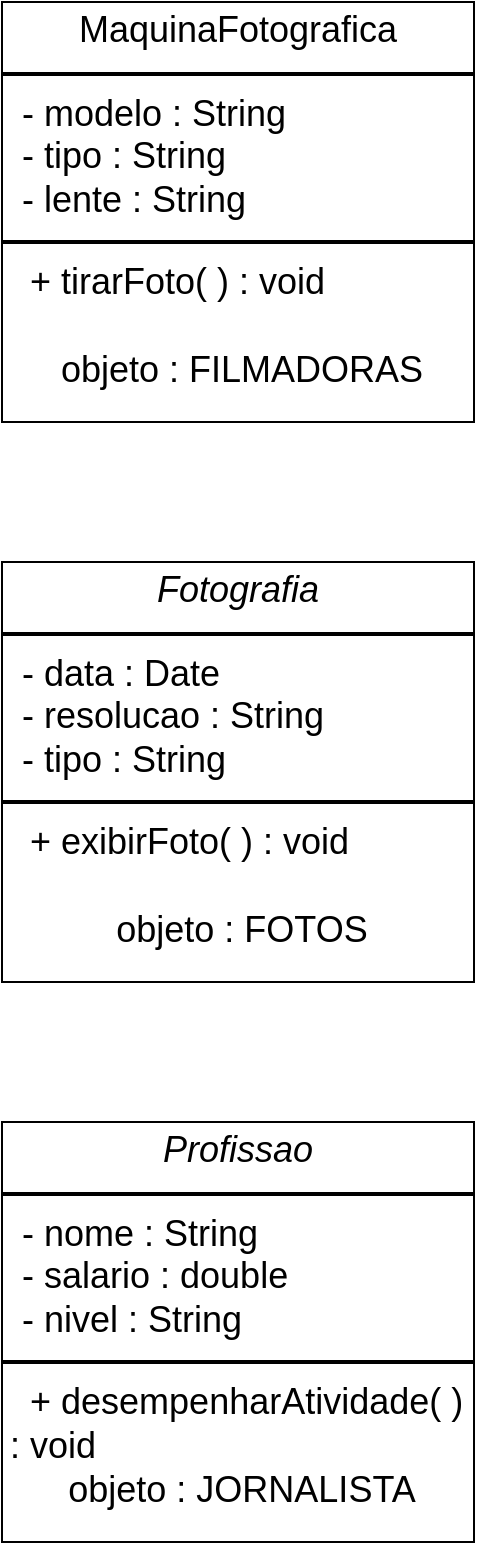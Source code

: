 <mxfile version="28.2.0">
  <diagram name="Página-1" id="EBlBcjsgiqybyoaVXMJo">
    <mxGraphModel dx="1034" dy="666" grid="1" gridSize="10" guides="1" tooltips="1" connect="1" arrows="1" fold="1" page="1" pageScale="1" pageWidth="827" pageHeight="1169" math="0" shadow="0">
      <root>
        <mxCell id="0" />
        <mxCell id="1" parent="0" />
        <mxCell id="r_no8S8ep1QUASbqZUwo-1" value="&lt;p style=&quot;text-align: center; margin: 4px 0px 0px;&quot;&gt;MaquinaFotografica&lt;/p&gt;&lt;hr style=&quot;text-align: center; border-style: solid;&quot;&gt;&lt;p style=&quot;margin:0px;margin-left:4px;&quot;&gt;&lt;/p&gt;&lt;div&gt;&lt;span style=&quot;background-color: transparent; color: light-dark(rgb(0, 0, 0), rgb(255, 255, 255));&quot;&gt;&amp;nbsp; - modelo : String&lt;/span&gt;&lt;/div&gt;&lt;div&gt;&lt;span style=&quot;background-color: transparent; color: light-dark(rgb(0, 0, 0), rgb(255, 255, 255));&quot;&gt;&amp;nbsp; - tipo : String&lt;/span&gt;&lt;/div&gt;&lt;div&gt;&lt;span style=&quot;background-color: transparent; color: light-dark(rgb(0, 0, 0), rgb(255, 255, 255));&quot;&gt;&amp;nbsp; - lente : String&lt;/span&gt;&lt;/div&gt;&lt;hr style=&quot;border-style:solid;&quot;&gt;&lt;p style=&quot;margin: 0px 0px 0px 4px;&quot;&gt;&amp;nbsp; + tirarFoto( ) : void&lt;/p&gt;&lt;p style=&quot;margin: 0px 0px 0px 4px;&quot;&gt;&lt;br&gt;&lt;/p&gt;&lt;p style=&quot;text-align: center; margin: 0px 0px 0px 4px;&quot;&gt;objeto : FILMADORAS&lt;/p&gt;" style="verticalAlign=top;align=left;overflow=fill;html=1;whiteSpace=wrap;fontSize=18;" parent="1" vertex="1">
          <mxGeometry x="296" y="160" width="236" height="210" as="geometry" />
        </mxCell>
        <mxCell id="r_no8S8ep1QUASbqZUwo-2" value="&lt;p style=&quot;text-align: center; margin: 4px 0px 0px;&quot;&gt;&lt;i&gt;Fotografia&lt;/i&gt;&lt;/p&gt;&lt;hr style=&quot;text-align: center; border-style: solid;&quot;&gt;&lt;p style=&quot;margin:0px;margin-left:4px;&quot;&gt;&lt;/p&gt;&lt;div&gt;&lt;span style=&quot;background-color: transparent; color: light-dark(rgb(0, 0, 0), rgb(255, 255, 255));&quot;&gt;&amp;nbsp; - data : Date&lt;/span&gt;&lt;/div&gt;&lt;div&gt;&lt;span style=&quot;background-color: transparent; color: light-dark(rgb(0, 0, 0), rgb(255, 255, 255));&quot;&gt;&amp;nbsp; - resolucao : String&lt;/span&gt;&lt;/div&gt;&lt;div&gt;&lt;span style=&quot;background-color: transparent; color: light-dark(rgb(0, 0, 0), rgb(255, 255, 255));&quot;&gt;&amp;nbsp; - tipo : String&lt;/span&gt;&lt;/div&gt;&lt;hr style=&quot;border-style:solid;&quot;&gt;&lt;p style=&quot;margin: 0px 0px 0px 4px;&quot;&gt;&amp;nbsp; + exibirFoto( ) : void&lt;/p&gt;&lt;p style=&quot;margin: 0px 0px 0px 4px;&quot;&gt;&lt;br&gt;&lt;/p&gt;&lt;p style=&quot;text-align: center; margin: 0px 0px 0px 4px;&quot;&gt;objeto : FOTOS&lt;/p&gt;" style="verticalAlign=top;align=left;overflow=fill;html=1;whiteSpace=wrap;fontSize=18;" parent="1" vertex="1">
          <mxGeometry x="296" y="440" width="236" height="210" as="geometry" />
        </mxCell>
        <mxCell id="r_no8S8ep1QUASbqZUwo-3" value="&lt;p style=&quot;text-align: center; margin: 4px 0px 0px;&quot;&gt;&lt;i&gt;Profissao&lt;/i&gt;&lt;/p&gt;&lt;hr style=&quot;text-align: center; border-style: solid;&quot;&gt;&lt;p style=&quot;margin:0px;margin-left:4px;&quot;&gt;&lt;/p&gt;&lt;div&gt;&lt;span style=&quot;background-color: transparent; color: light-dark(rgb(0, 0, 0), rgb(255, 255, 255));&quot;&gt;&amp;nbsp; - nome : String&lt;/span&gt;&lt;/div&gt;&lt;div&gt;&lt;span style=&quot;background-color: transparent; color: light-dark(rgb(0, 0, 0), rgb(255, 255, 255));&quot;&gt;&amp;nbsp; - salario : double&lt;/span&gt;&lt;/div&gt;&lt;div&gt;&lt;span style=&quot;background-color: transparent; color: light-dark(rgb(0, 0, 0), rgb(255, 255, 255));&quot;&gt;&amp;nbsp; - nivel : String&lt;/span&gt;&lt;/div&gt;&lt;hr style=&quot;border-style:solid;&quot;&gt;&lt;p style=&quot;margin: 0px 0px 0px 4px;&quot;&gt;&amp;nbsp; + desempenharAtividade( ) : void&lt;/p&gt;&lt;p style=&quot;text-align: center; margin: 0px 0px 0px 4px;&quot;&gt;objeto : JORNALISTA&lt;/p&gt;" style="verticalAlign=top;align=left;overflow=fill;html=1;whiteSpace=wrap;fontSize=18;" parent="1" vertex="1">
          <mxGeometry x="296" y="720" width="236" height="210" as="geometry" />
        </mxCell>
      </root>
    </mxGraphModel>
  </diagram>
</mxfile>
